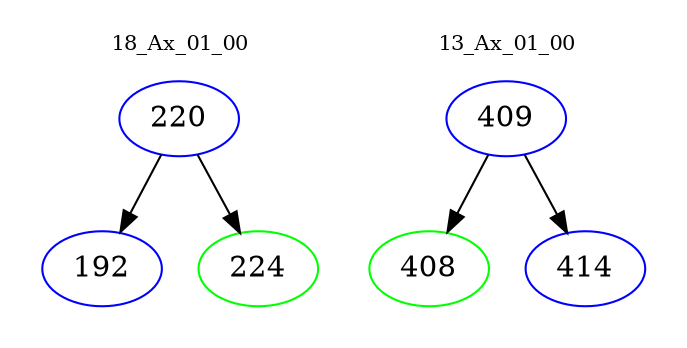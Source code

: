 digraph{
subgraph cluster_0 {
color = white
label = "18_Ax_01_00";
fontsize=10;
T0_220 [label="220", color="blue"]
T0_220 -> T0_192 [color="black"]
T0_192 [label="192", color="blue"]
T0_220 -> T0_224 [color="black"]
T0_224 [label="224", color="green"]
}
subgraph cluster_1 {
color = white
label = "13_Ax_01_00";
fontsize=10;
T1_409 [label="409", color="blue"]
T1_409 -> T1_408 [color="black"]
T1_408 [label="408", color="green"]
T1_409 -> T1_414 [color="black"]
T1_414 [label="414", color="blue"]
}
}
